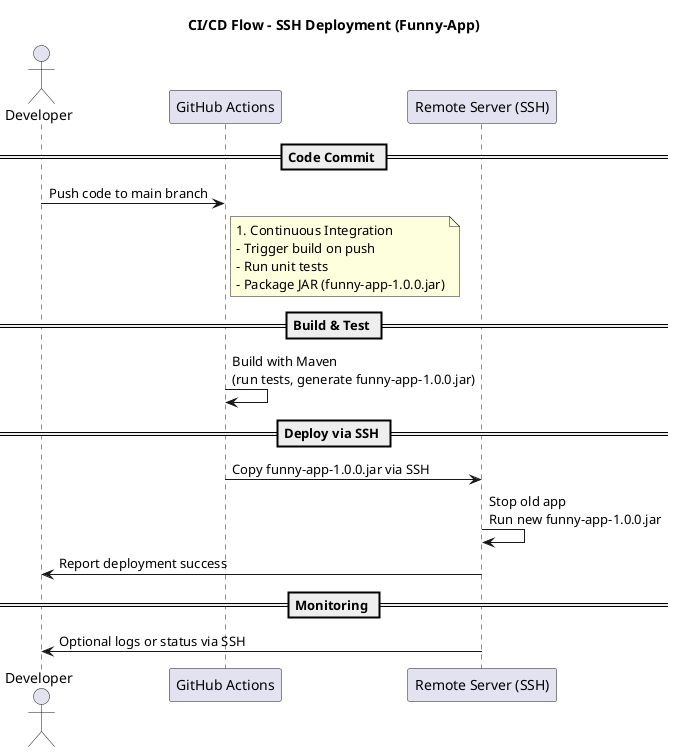 @startuml
title CI/CD Flow - SSH Deployment (Funny-App)

actor Developer
participant "GitHub Actions" as GH
participant "Remote Server (SSH)" as SSH

== Code Commit ==
Developer -> GH: Push code to main branch
note right of GH
# Continuous Integration
- Trigger build on push
- Run unit tests
- Package JAR (funny-app-1.0.0.jar)
end note

== Build & Test ==
GH -> GH: Build with Maven\n(run tests, generate funny-app-1.0.0.jar)

== Deploy via SSH ==
GH -> SSH: Copy funny-app-1.0.0.jar via SSH
SSH -> SSH: Stop old app\nRun new funny-app-1.0.0.jar
SSH -> Developer: Report deployment success

== Monitoring ==
Developer <- SSH: Optional logs or status via SSH

@enduml
